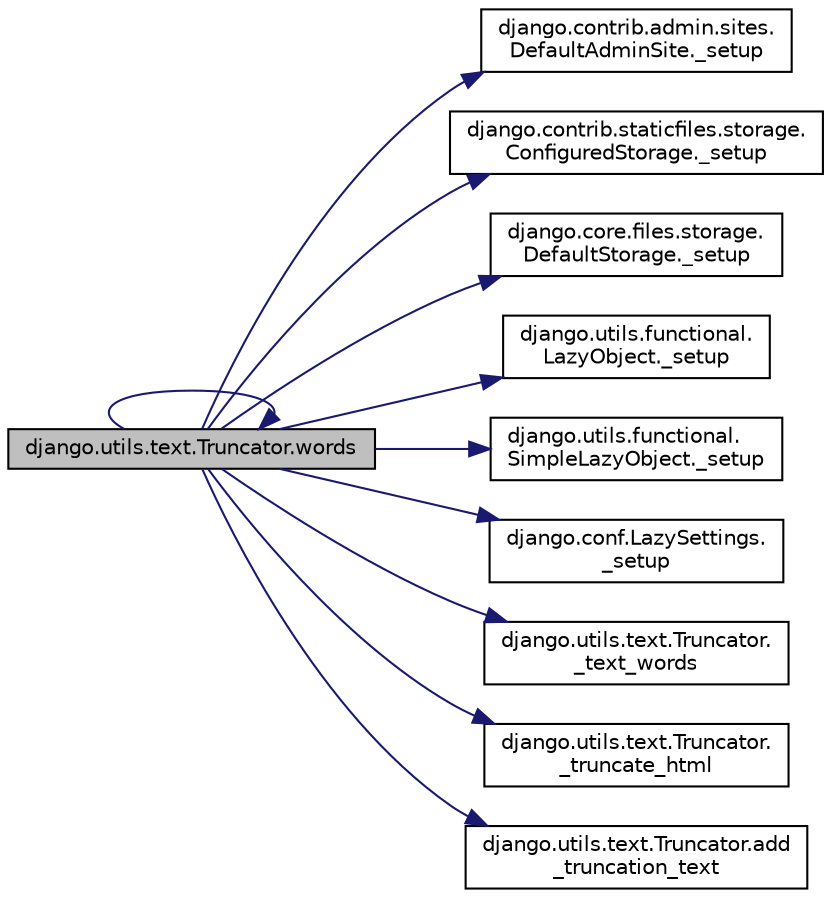 digraph "django.utils.text.Truncator.words"
{
 // LATEX_PDF_SIZE
  edge [fontname="Helvetica",fontsize="10",labelfontname="Helvetica",labelfontsize="10"];
  node [fontname="Helvetica",fontsize="10",shape=record];
  rankdir="LR";
  Node1 [label="django.utils.text.Truncator.words",height=0.2,width=0.4,color="black", fillcolor="grey75", style="filled", fontcolor="black",tooltip=" "];
  Node1 -> Node2 [color="midnightblue",fontsize="10",style="solid",fontname="Helvetica"];
  Node2 [label="django.contrib.admin.sites.\lDefaultAdminSite._setup",height=0.2,width=0.4,color="black", fillcolor="white", style="filled",URL="$d4/d37/classdjango_1_1contrib_1_1admin_1_1sites_1_1_default_admin_site.html#ad03b80618011934dee5cea74969b7879",tooltip=" "];
  Node1 -> Node3 [color="midnightblue",fontsize="10",style="solid",fontname="Helvetica"];
  Node3 [label="django.contrib.staticfiles.storage.\lConfiguredStorage._setup",height=0.2,width=0.4,color="black", fillcolor="white", style="filled",URL="$d8/d03/classdjango_1_1contrib_1_1staticfiles_1_1storage_1_1_configured_storage.html#a6a69ea64de2f1e41a281a601a10228fb",tooltip=" "];
  Node1 -> Node4 [color="midnightblue",fontsize="10",style="solid",fontname="Helvetica"];
  Node4 [label="django.core.files.storage.\lDefaultStorage._setup",height=0.2,width=0.4,color="black", fillcolor="white", style="filled",URL="$d6/d94/classdjango_1_1core_1_1files_1_1storage_1_1_default_storage.html#adec12cae7d96383960f2b4a89cef313a",tooltip=" "];
  Node1 -> Node5 [color="midnightblue",fontsize="10",style="solid",fontname="Helvetica"];
  Node5 [label="django.utils.functional.\lLazyObject._setup",height=0.2,width=0.4,color="black", fillcolor="white", style="filled",URL="$d7/d7a/classdjango_1_1utils_1_1functional_1_1_lazy_object.html#a16ef0843ad966768d3b511f2bc04d126",tooltip=" "];
  Node1 -> Node6 [color="midnightblue",fontsize="10",style="solid",fontname="Helvetica"];
  Node6 [label="django.utils.functional.\lSimpleLazyObject._setup",height=0.2,width=0.4,color="black", fillcolor="white", style="filled",URL="$d3/d4f/classdjango_1_1utils_1_1functional_1_1_simple_lazy_object.html#af02e322a0e00894b30483e402466b596",tooltip=" "];
  Node1 -> Node7 [color="midnightblue",fontsize="10",style="solid",fontname="Helvetica"];
  Node7 [label="django.conf.LazySettings.\l_setup",height=0.2,width=0.4,color="black", fillcolor="white", style="filled",URL="$dc/d44/classdjango_1_1conf_1_1_lazy_settings.html#adf660c297b9e587148be69c43bc11f35",tooltip=" "];
  Node1 -> Node8 [color="midnightblue",fontsize="10",style="solid",fontname="Helvetica"];
  Node8 [label="django.utils.text.Truncator.\l_text_words",height=0.2,width=0.4,color="black", fillcolor="white", style="filled",URL="$de/d5c/classdjango_1_1utils_1_1text_1_1_truncator.html#acb8f2addadd0f17639b87f017c986b3a",tooltip=" "];
  Node1 -> Node9 [color="midnightblue",fontsize="10",style="solid",fontname="Helvetica"];
  Node9 [label="django.utils.text.Truncator.\l_truncate_html",height=0.2,width=0.4,color="black", fillcolor="white", style="filled",URL="$de/d5c/classdjango_1_1utils_1_1text_1_1_truncator.html#aa4e20694c34d92bbe9bcf2ecef43f827",tooltip=" "];
  Node1 -> Node10 [color="midnightblue",fontsize="10",style="solid",fontname="Helvetica"];
  Node10 [label="django.utils.text.Truncator.add\l_truncation_text",height=0.2,width=0.4,color="black", fillcolor="white", style="filled",URL="$de/d5c/classdjango_1_1utils_1_1text_1_1_truncator.html#ad6fbdc7f7be70ebb041189e6e7e2a365",tooltip=" "];
  Node1 -> Node1 [color="midnightblue",fontsize="10",style="solid",fontname="Helvetica"];
}
